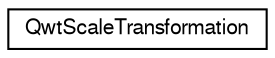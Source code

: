 digraph G
{
  edge [fontname="FreeSans",fontsize="10",labelfontname="FreeSans",labelfontsize="10"];
  node [fontname="FreeSans",fontsize="10",shape=record];
  rankdir="LR";
  Node1 [label="QwtScaleTransformation",height=0.2,width=0.4,color="black", fillcolor="white", style="filled",URL="$class_qwt_scale_transformation.html",tooltip="A transformation between coordinate systems."];
}
